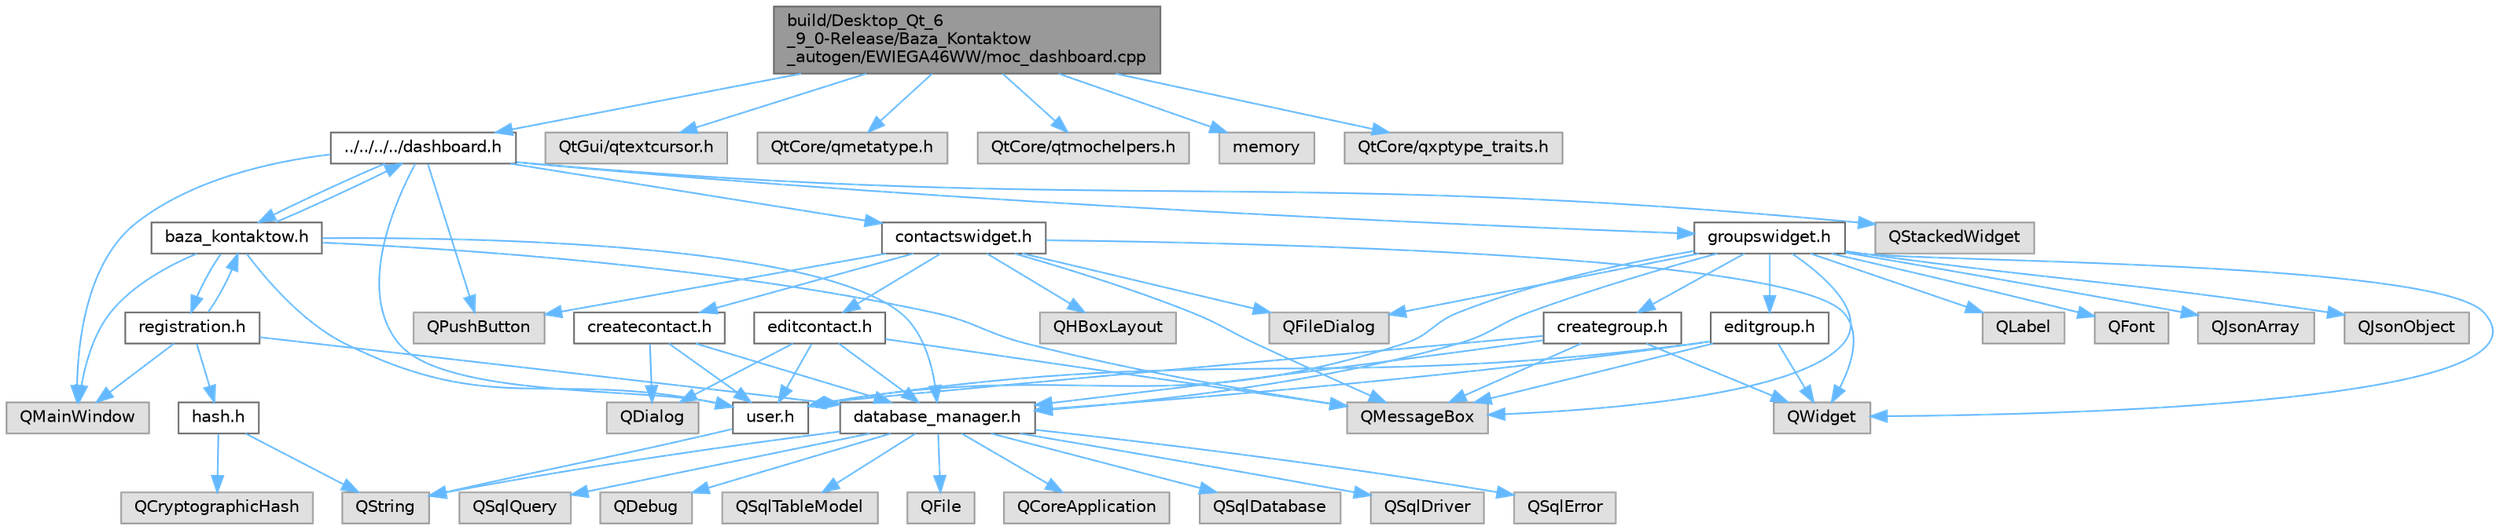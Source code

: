 digraph "build/Desktop_Qt_6_9_0-Release/Baza_Kontaktow_autogen/EWIEGA46WW/moc_dashboard.cpp"
{
 // LATEX_PDF_SIZE
  bgcolor="transparent";
  edge [fontname=Helvetica,fontsize=10,labelfontname=Helvetica,labelfontsize=10];
  node [fontname=Helvetica,fontsize=10,shape=box,height=0.2,width=0.4];
  Node1 [id="Node000001",label="build/Desktop_Qt_6\l_9_0-Release/Baza_Kontaktow\l_autogen/EWIEGA46WW/moc_dashboard.cpp",height=0.2,width=0.4,color="gray40", fillcolor="grey60", style="filled", fontcolor="black",tooltip=" "];
  Node1 -> Node2 [id="edge69_Node000001_Node000002",color="steelblue1",style="solid",tooltip=" "];
  Node2 [id="Node000002",label="../../../../dashboard.h",height=0.2,width=0.4,color="grey40", fillcolor="white", style="filled",URL="$dashboard_8h.html",tooltip=" "];
  Node2 -> Node3 [id="edge70_Node000002_Node000003",color="steelblue1",style="solid",tooltip=" "];
  Node3 [id="Node000003",label="QMainWindow",height=0.2,width=0.4,color="grey60", fillcolor="#E0E0E0", style="filled",tooltip=" "];
  Node2 -> Node4 [id="edge71_Node000002_Node000004",color="steelblue1",style="solid",tooltip=" "];
  Node4 [id="Node000004",label="QStackedWidget",height=0.2,width=0.4,color="grey60", fillcolor="#E0E0E0", style="filled",tooltip=" "];
  Node2 -> Node5 [id="edge72_Node000002_Node000005",color="steelblue1",style="solid",tooltip=" "];
  Node5 [id="Node000005",label="QPushButton",height=0.2,width=0.4,color="grey60", fillcolor="#E0E0E0", style="filled",tooltip=" "];
  Node2 -> Node6 [id="edge73_Node000002_Node000006",color="steelblue1",style="solid",tooltip=" "];
  Node6 [id="Node000006",label="contactswidget.h",height=0.2,width=0.4,color="grey40", fillcolor="white", style="filled",URL="$contactswidget_8h.html",tooltip=" "];
  Node6 -> Node7 [id="edge74_Node000006_Node000007",color="steelblue1",style="solid",tooltip=" "];
  Node7 [id="Node000007",label="QWidget",height=0.2,width=0.4,color="grey60", fillcolor="#E0E0E0", style="filled",tooltip=" "];
  Node6 -> Node8 [id="edge75_Node000006_Node000008",color="steelblue1",style="solid",tooltip=" "];
  Node8 [id="Node000008",label="QMessageBox",height=0.2,width=0.4,color="grey60", fillcolor="#E0E0E0", style="filled",tooltip=" "];
  Node6 -> Node5 [id="edge76_Node000006_Node000005",color="steelblue1",style="solid",tooltip=" "];
  Node6 -> Node9 [id="edge77_Node000006_Node000009",color="steelblue1",style="solid",tooltip=" "];
  Node9 [id="Node000009",label="QHBoxLayout",height=0.2,width=0.4,color="grey60", fillcolor="#E0E0E0", style="filled",tooltip=" "];
  Node6 -> Node10 [id="edge78_Node000006_Node000010",color="steelblue1",style="solid",tooltip=" "];
  Node10 [id="Node000010",label="QFileDialog",height=0.2,width=0.4,color="grey60", fillcolor="#E0E0E0", style="filled",tooltip=" "];
  Node6 -> Node11 [id="edge79_Node000006_Node000011",color="steelblue1",style="solid",tooltip=" "];
  Node11 [id="Node000011",label="createcontact.h",height=0.2,width=0.4,color="grey40", fillcolor="white", style="filled",URL="$createcontact_8h.html",tooltip=" "];
  Node11 -> Node12 [id="edge80_Node000011_Node000012",color="steelblue1",style="solid",tooltip=" "];
  Node12 [id="Node000012",label="QDialog",height=0.2,width=0.4,color="grey60", fillcolor="#E0E0E0", style="filled",tooltip=" "];
  Node11 -> Node13 [id="edge81_Node000011_Node000013",color="steelblue1",style="solid",tooltip=" "];
  Node13 [id="Node000013",label="database_manager.h",height=0.2,width=0.4,color="grey40", fillcolor="white", style="filled",URL="$database__manager_8h.html",tooltip=" "];
  Node13 -> Node14 [id="edge82_Node000013_Node000014",color="steelblue1",style="solid",tooltip=" "];
  Node14 [id="Node000014",label="QString",height=0.2,width=0.4,color="grey60", fillcolor="#E0E0E0", style="filled",tooltip=" "];
  Node13 -> Node15 [id="edge83_Node000013_Node000015",color="steelblue1",style="solid",tooltip=" "];
  Node15 [id="Node000015",label="QCoreApplication",height=0.2,width=0.4,color="grey60", fillcolor="#E0E0E0", style="filled",tooltip=" "];
  Node13 -> Node16 [id="edge84_Node000013_Node000016",color="steelblue1",style="solid",tooltip=" "];
  Node16 [id="Node000016",label="QSqlDatabase",height=0.2,width=0.4,color="grey60", fillcolor="#E0E0E0", style="filled",tooltip=" "];
  Node13 -> Node17 [id="edge85_Node000013_Node000017",color="steelblue1",style="solid",tooltip=" "];
  Node17 [id="Node000017",label="QSqlDriver",height=0.2,width=0.4,color="grey60", fillcolor="#E0E0E0", style="filled",tooltip=" "];
  Node13 -> Node18 [id="edge86_Node000013_Node000018",color="steelblue1",style="solid",tooltip=" "];
  Node18 [id="Node000018",label="QSqlError",height=0.2,width=0.4,color="grey60", fillcolor="#E0E0E0", style="filled",tooltip=" "];
  Node13 -> Node19 [id="edge87_Node000013_Node000019",color="steelblue1",style="solid",tooltip=" "];
  Node19 [id="Node000019",label="QSqlQuery",height=0.2,width=0.4,color="grey60", fillcolor="#E0E0E0", style="filled",tooltip=" "];
  Node13 -> Node20 [id="edge88_Node000013_Node000020",color="steelblue1",style="solid",tooltip=" "];
  Node20 [id="Node000020",label="QDebug",height=0.2,width=0.4,color="grey60", fillcolor="#E0E0E0", style="filled",tooltip=" "];
  Node13 -> Node21 [id="edge89_Node000013_Node000021",color="steelblue1",style="solid",tooltip=" "];
  Node21 [id="Node000021",label="QSqlTableModel",height=0.2,width=0.4,color="grey60", fillcolor="#E0E0E0", style="filled",tooltip=" "];
  Node13 -> Node22 [id="edge90_Node000013_Node000022",color="steelblue1",style="solid",tooltip=" "];
  Node22 [id="Node000022",label="QFile",height=0.2,width=0.4,color="grey60", fillcolor="#E0E0E0", style="filled",tooltip=" "];
  Node11 -> Node23 [id="edge91_Node000011_Node000023",color="steelblue1",style="solid",tooltip=" "];
  Node23 [id="Node000023",label="user.h",height=0.2,width=0.4,color="grey40", fillcolor="white", style="filled",URL="$user_8h.html",tooltip=" "];
  Node23 -> Node14 [id="edge92_Node000023_Node000014",color="steelblue1",style="solid",tooltip=" "];
  Node6 -> Node24 [id="edge93_Node000006_Node000024",color="steelblue1",style="solid",tooltip=" "];
  Node24 [id="Node000024",label="editcontact.h",height=0.2,width=0.4,color="grey40", fillcolor="white", style="filled",URL="$editcontact_8h.html",tooltip=" "];
  Node24 -> Node12 [id="edge94_Node000024_Node000012",color="steelblue1",style="solid",tooltip=" "];
  Node24 -> Node8 [id="edge95_Node000024_Node000008",color="steelblue1",style="solid",tooltip=" "];
  Node24 -> Node23 [id="edge96_Node000024_Node000023",color="steelblue1",style="solid",tooltip=" "];
  Node24 -> Node13 [id="edge97_Node000024_Node000013",color="steelblue1",style="solid",tooltip=" "];
  Node2 -> Node25 [id="edge98_Node000002_Node000025",color="steelblue1",style="solid",tooltip=" "];
  Node25 [id="Node000025",label="groupswidget.h",height=0.2,width=0.4,color="grey40", fillcolor="white", style="filled",URL="$groupswidget_8h.html",tooltip=" "];
  Node25 -> Node7 [id="edge99_Node000025_Node000007",color="steelblue1",style="solid",tooltip=" "];
  Node25 -> Node26 [id="edge100_Node000025_Node000026",color="steelblue1",style="solid",tooltip=" "];
  Node26 [id="Node000026",label="QLabel",height=0.2,width=0.4,color="grey60", fillcolor="#E0E0E0", style="filled",tooltip=" "];
  Node25 -> Node27 [id="edge101_Node000025_Node000027",color="steelblue1",style="solid",tooltip=" "];
  Node27 [id="Node000027",label="QFont",height=0.2,width=0.4,color="grey60", fillcolor="#E0E0E0", style="filled",tooltip=" "];
  Node25 -> Node8 [id="edge102_Node000025_Node000008",color="steelblue1",style="solid",tooltip=" "];
  Node25 -> Node10 [id="edge103_Node000025_Node000010",color="steelblue1",style="solid",tooltip=" "];
  Node25 -> Node28 [id="edge104_Node000025_Node000028",color="steelblue1",style="solid",tooltip=" "];
  Node28 [id="Node000028",label="QJsonArray",height=0.2,width=0.4,color="grey60", fillcolor="#E0E0E0", style="filled",tooltip=" "];
  Node25 -> Node29 [id="edge105_Node000025_Node000029",color="steelblue1",style="solid",tooltip=" "];
  Node29 [id="Node000029",label="QJsonObject",height=0.2,width=0.4,color="grey60", fillcolor="#E0E0E0", style="filled",tooltip=" "];
  Node25 -> Node30 [id="edge106_Node000025_Node000030",color="steelblue1",style="solid",tooltip=" "];
  Node30 [id="Node000030",label="creategroup.h",height=0.2,width=0.4,color="grey40", fillcolor="white", style="filled",URL="$creategroup_8h.html",tooltip=" "];
  Node30 -> Node7 [id="edge107_Node000030_Node000007",color="steelblue1",style="solid",tooltip=" "];
  Node30 -> Node8 [id="edge108_Node000030_Node000008",color="steelblue1",style="solid",tooltip=" "];
  Node30 -> Node13 [id="edge109_Node000030_Node000013",color="steelblue1",style="solid",tooltip=" "];
  Node30 -> Node23 [id="edge110_Node000030_Node000023",color="steelblue1",style="solid",tooltip=" "];
  Node25 -> Node31 [id="edge111_Node000025_Node000031",color="steelblue1",style="solid",tooltip=" "];
  Node31 [id="Node000031",label="editgroup.h",height=0.2,width=0.4,color="grey40", fillcolor="white", style="filled",URL="$editgroup_8h.html",tooltip=" "];
  Node31 -> Node7 [id="edge112_Node000031_Node000007",color="steelblue1",style="solid",tooltip=" "];
  Node31 -> Node8 [id="edge113_Node000031_Node000008",color="steelblue1",style="solid",tooltip=" "];
  Node31 -> Node13 [id="edge114_Node000031_Node000013",color="steelblue1",style="solid",tooltip=" "];
  Node31 -> Node23 [id="edge115_Node000031_Node000023",color="steelblue1",style="solid",tooltip=" "];
  Node25 -> Node13 [id="edge116_Node000025_Node000013",color="steelblue1",style="solid",tooltip=" "];
  Node25 -> Node23 [id="edge117_Node000025_Node000023",color="steelblue1",style="solid",tooltip=" "];
  Node2 -> Node32 [id="edge118_Node000002_Node000032",color="steelblue1",style="solid",tooltip=" "];
  Node32 [id="Node000032",label="baza_kontaktow.h",height=0.2,width=0.4,color="grey40", fillcolor="white", style="filled",URL="$baza__kontaktow_8h.html",tooltip="Definicja klasy Baza_Kontaktow, głównego okna aplikacji, które pojawia się po uruchomieniu programu."];
  Node32 -> Node3 [id="edge119_Node000032_Node000003",color="steelblue1",style="solid",tooltip=" "];
  Node32 -> Node8 [id="edge120_Node000032_Node000008",color="steelblue1",style="solid",tooltip=" "];
  Node32 -> Node33 [id="edge121_Node000032_Node000033",color="steelblue1",style="solid",tooltip=" "];
  Node33 [id="Node000033",label="registration.h",height=0.2,width=0.4,color="grey40", fillcolor="white", style="filled",URL="$registration_8h.html",tooltip=" "];
  Node33 -> Node3 [id="edge122_Node000033_Node000003",color="steelblue1",style="solid",tooltip=" "];
  Node33 -> Node32 [id="edge123_Node000033_Node000032",color="steelblue1",style="solid",tooltip=" "];
  Node33 -> Node13 [id="edge124_Node000033_Node000013",color="steelblue1",style="solid",tooltip=" "];
  Node33 -> Node34 [id="edge125_Node000033_Node000034",color="steelblue1",style="solid",tooltip=" "];
  Node34 [id="Node000034",label="hash.h",height=0.2,width=0.4,color="grey40", fillcolor="white", style="filled",URL="$hash_8h.html",tooltip=" "];
  Node34 -> Node14 [id="edge126_Node000034_Node000014",color="steelblue1",style="solid",tooltip=" "];
  Node34 -> Node35 [id="edge127_Node000034_Node000035",color="steelblue1",style="solid",tooltip=" "];
  Node35 [id="Node000035",label="QCryptographicHash",height=0.2,width=0.4,color="grey60", fillcolor="#E0E0E0", style="filled",tooltip=" "];
  Node32 -> Node2 [id="edge128_Node000032_Node000002",color="steelblue1",style="solid",tooltip=" "];
  Node32 -> Node23 [id="edge129_Node000032_Node000023",color="steelblue1",style="solid",tooltip=" "];
  Node32 -> Node13 [id="edge130_Node000032_Node000013",color="steelblue1",style="solid",tooltip=" "];
  Node2 -> Node23 [id="edge131_Node000002_Node000023",color="steelblue1",style="solid",tooltip=" "];
  Node1 -> Node36 [id="edge132_Node000001_Node000036",color="steelblue1",style="solid",tooltip=" "];
  Node36 [id="Node000036",label="QtGui/qtextcursor.h",height=0.2,width=0.4,color="grey60", fillcolor="#E0E0E0", style="filled",tooltip=" "];
  Node1 -> Node37 [id="edge133_Node000001_Node000037",color="steelblue1",style="solid",tooltip=" "];
  Node37 [id="Node000037",label="QtCore/qmetatype.h",height=0.2,width=0.4,color="grey60", fillcolor="#E0E0E0", style="filled",tooltip=" "];
  Node1 -> Node38 [id="edge134_Node000001_Node000038",color="steelblue1",style="solid",tooltip=" "];
  Node38 [id="Node000038",label="QtCore/qtmochelpers.h",height=0.2,width=0.4,color="grey60", fillcolor="#E0E0E0", style="filled",tooltip=" "];
  Node1 -> Node39 [id="edge135_Node000001_Node000039",color="steelblue1",style="solid",tooltip=" "];
  Node39 [id="Node000039",label="memory",height=0.2,width=0.4,color="grey60", fillcolor="#E0E0E0", style="filled",tooltip=" "];
  Node1 -> Node40 [id="edge136_Node000001_Node000040",color="steelblue1",style="solid",tooltip=" "];
  Node40 [id="Node000040",label="QtCore/qxptype_traits.h",height=0.2,width=0.4,color="grey60", fillcolor="#E0E0E0", style="filled",tooltip=" "];
}
